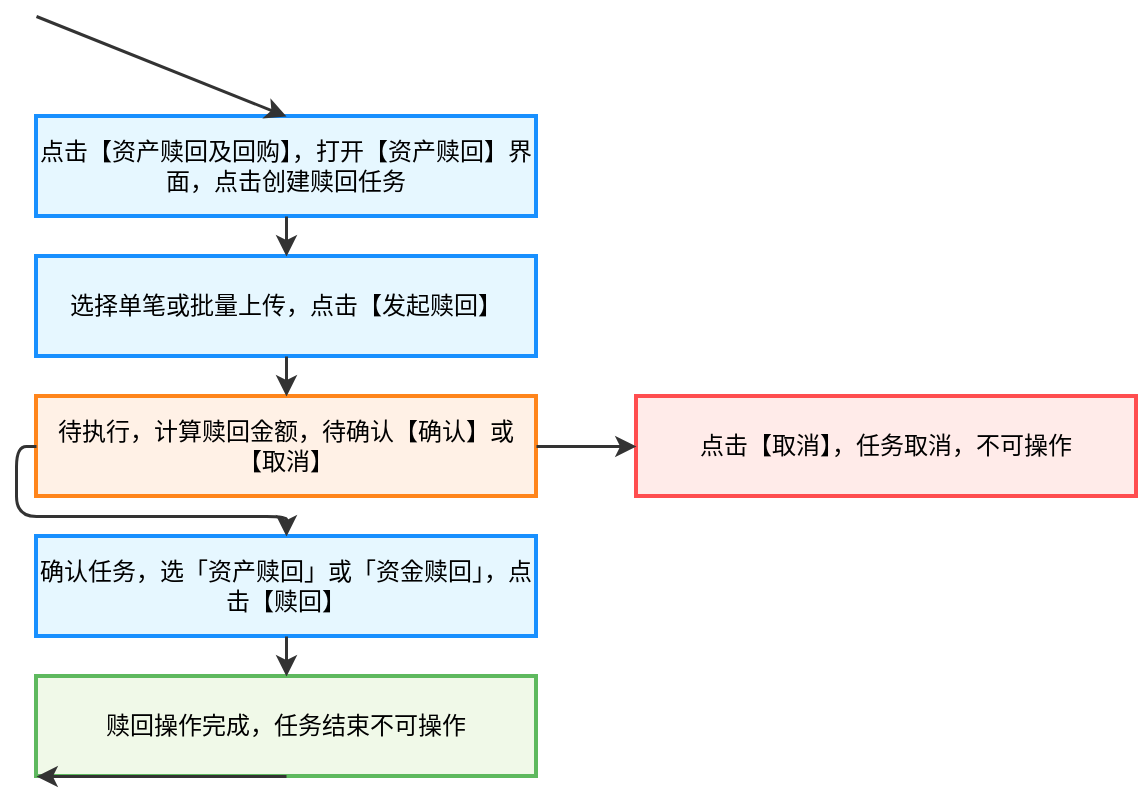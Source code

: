 <mxfile version="22.1.0" type="device">
  <diagram id="diagramId" name="资产赎回状态机流程图">
    <mxGraphModel dx="1200" dy="800" grid="1" gridSize="10" guides="1" tooltips="1" connect="1" arrows="1" fold="1" page="1" pageScale="1" pageWidth="850" pageHeight="1100" math="0" shadow="0">
      <root>
        <mxCell id="0"/>
        <mxCell id="1" parent="0"/>
        <!-- 开始节点 -->
        <mxCell id="start" value="" style="shape=circle;fillColor=#000000;size=10;aspect=fixed;" vertex="1" parent="1">
          <mxGeometry x="150" y="50" as="geometry"/>
        </mxCell>
        <!-- 创建赎回任务 -->
        <mxCell id="create_task" value="点击【资产赎回及回购】，打开【资产赎回】界面，点击创建赎回任务" style="shape=rounded;fillColor=#e6f7ff;strokeColor=#1890ff;strokeWidth=2;whiteSpace=wrap;html=1;" vertex="1" parent="1">
          <mxGeometry x="150" y="100" width="250" height="50" as="geometry"/>
        </mxCell>
        <!-- 选择上传方式 -->
        <mxCell id="select_upload" value="选择单笔或批量上传，点击【发起赎回】" style="shape=rounded;fillColor=#e6f7ff;strokeColor=#1890ff;strokeWidth=2;whiteSpace=wrap;html=1;" vertex="1" parent="1">
          <mxGeometry x="150" y="170" width="250" height="50" as="geometry"/>
        </mxCell>
        <!-- 待确认 -->
        <mxCell id="waiting_confirm" value="待执行，计算赎回金额，待确认【确认】或【取消】" style="shape=diamond;fillColor=#fff1e6;strokeColor=#ff851b;strokeWidth=2;whiteSpace=wrap;html=1;" vertex="1" parent="1">
          <mxGeometry x="150" y="240" width="250" height="50" as="geometry"/>
        </mxCell>
        <!-- 已取消 -->
        <mxCell id="cancelled" value="点击【取消】，任务取消，不可操作" style="shape=rounded;fillColor=#ffebe9;strokeColor=#ff4d4f;strokeWidth=2;whiteSpace=wrap;html=1;" vertex="1" parent="1">
          <mxGeometry x="450" y="240" width="250" height="50" as="geometry"/>
        </mxCell>
        <!-- 选择赎回方式 -->
        <mxCell id="select_redemption" value="确认任务，选「资产赎回」或「资金赎回」，点击【赎回】" style="shape=rounded;fillColor=#e6f7ff;strokeColor=#1890ff;strokeWidth=2;whiteSpace=wrap;html=1;" vertex="1" parent="1">
          <mxGeometry x="150" y="310" width="250" height="50" as="geometry"/>
        </mxCell>
        <!-- 赎回成功 -->
        <mxCell id="success" value="赎回操作完成，任务结束不可操作" style="shape=rounded;fillColor=#f0f9e8;strokeColor=#5eb95e;strokeWidth=2;whiteSpace=wrap;html=1;" vertex="1" parent="1">
          <mxGeometry x="150" y="380" width="250" height="50" as="geometry"/>
        </mxCell>
        <!-- 结束节点 -->
        <mxCell id="end" value="" style="shape=doublecircle;fillColor=#000000;size=10;aspect=fixed;" vertex="1" parent="1">
          <mxGeometry x="150" y="430" as="geometry"/>
        </mxCell>
        <!-- 连接线 -->
        <mxCell id="link1" value="" style="edgeStyle=orthogonalEdgeStyle;rounded=1;exitX=0.5;exitY=1;entryX=0.5;entryY=0;strokeColor=#333333;strokeWidth=1.5" edge="1" parent="1" source="start" target="create_task">
          <mxGeometry relative="1" as="geometry"/>
        </mxCell>
        <mxCell id="link2" value="" style="edgeStyle=orthogonalEdgeStyle;rounded=1;exitX=0.5;exitY=1;entryX=0.5;entryY=0;strokeColor=#333333;strokeWidth=1.5" edge="1" parent="1" source="create_task" target="select_upload">
          <mxGeometry relative="1" as="geometry"/>
        </mxCell>
        <mxCell id="link3" value="" style="edgeStyle=orthogonalEdgeStyle;rounded=1;exitX=0.5;exitY=1;entryX=0.5;entryY=0;strokeColor=#333333;strokeWidth=1.5" edge="1" parent="1" source="select_upload" target="waiting_confirm">
          <mxGeometry relative="1" as="geometry"/>
        </mxCell>
        <mxCell id="link4" value="" style="edgeStyle=orthogonalEdgeStyle;rounded=1;exitX=1;exitY=0.5;entryX=0;entryY=0.5;strokeColor=#333333;strokeWidth=1.5" edge="1" parent="1" source="waiting_confirm" target="cancelled">
          <mxGeometry relative="1" as="geometry"/>
        </mxCell>
        <mxCell id="link5" value="" style="edgeStyle=orthogonalEdgeStyle;rounded=1;exitX=0;exitY=0.5;entryX=0.5;entryY=0;strokeColor=#333333;strokeWidth=1.5" edge="1" parent="1" source="waiting_confirm" target="select_redemption">
          <mxGeometry relative="1" as="geometry"/>
        </mxCell>
        <mxCell id="link6" value="" style="edgeStyle=orthogonalEdgeStyle;rounded=1;exitX=0.5;exitY=1;entryX=0.5;entryY=0;strokeColor=#333333;strokeWidth=1.5" edge="1" parent="1" source="select_redemption" target="success">
          <mxGeometry relative="1" as="geometry"/>
        </mxCell>
        <mxCell id="link7" value="" style="edgeStyle=orthogonalEdgeStyle;rounded=1;exitX=0.5;exitY=1;entryX=0.5;entryY=0;strokeColor=#333333;strokeWidth=1.5" edge="1" parent="1" source="success" target="end">
          <mxGeometry relative="1" as="geometry"/>
        </mxCell>
      </root>
    </mxGraphModel>
  </diagram>
</mxfile>

